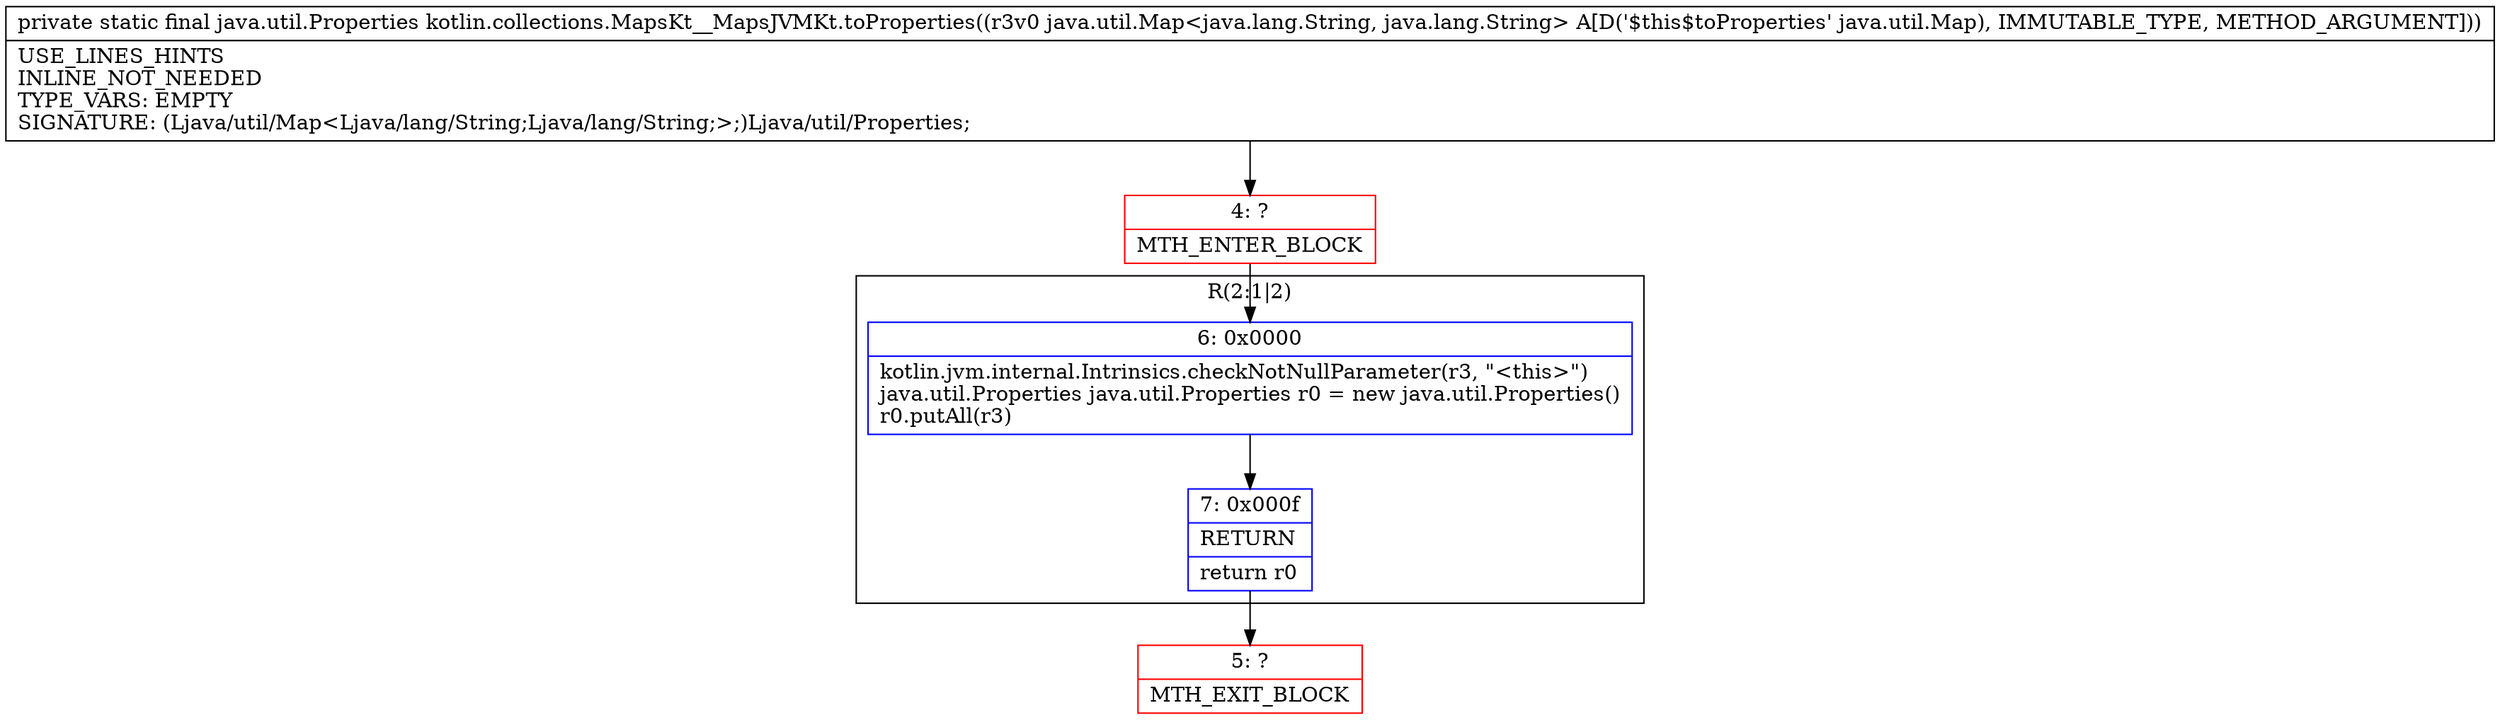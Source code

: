 digraph "CFG forkotlin.collections.MapsKt__MapsJVMKt.toProperties(Ljava\/util\/Map;)Ljava\/util\/Properties;" {
subgraph cluster_Region_940129753 {
label = "R(2:1|2)";
node [shape=record,color=blue];
Node_6 [shape=record,label="{6\:\ 0x0000|kotlin.jvm.internal.Intrinsics.checkNotNullParameter(r3, \"\<this\>\")\ljava.util.Properties java.util.Properties r0 = new java.util.Properties()\lr0.putAll(r3)\l}"];
Node_7 [shape=record,label="{7\:\ 0x000f|RETURN\l|return r0\l}"];
}
Node_4 [shape=record,color=red,label="{4\:\ ?|MTH_ENTER_BLOCK\l}"];
Node_5 [shape=record,color=red,label="{5\:\ ?|MTH_EXIT_BLOCK\l}"];
MethodNode[shape=record,label="{private static final java.util.Properties kotlin.collections.MapsKt__MapsJVMKt.toProperties((r3v0 java.util.Map\<java.lang.String, java.lang.String\> A[D('$this$toProperties' java.util.Map), IMMUTABLE_TYPE, METHOD_ARGUMENT]))  | USE_LINES_HINTS\lINLINE_NOT_NEEDED\lTYPE_VARS: EMPTY\lSIGNATURE: (Ljava\/util\/Map\<Ljava\/lang\/String;Ljava\/lang\/String;\>;)Ljava\/util\/Properties;\l}"];
MethodNode -> Node_4;Node_6 -> Node_7;
Node_7 -> Node_5;
Node_4 -> Node_6;
}

